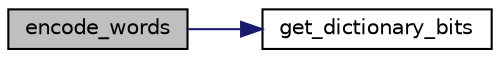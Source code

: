 digraph "encode_words"
{
 // LATEX_PDF_SIZE
  edge [fontname="Helvetica",fontsize="10",labelfontname="Helvetica",labelfontsize="10"];
  node [fontname="Helvetica",fontsize="10",shape=record];
  rankdir="LR";
  Node1 [label="encode_words",height=0.2,width=0.4,color="black", fillcolor="grey75", style="filled", fontcolor="black",tooltip="Turns a seed phrase into a binary string, using a given word list for the encoding."];
  Node1 -> Node2 [color="midnightblue",fontsize="10",style="solid",fontname="Helvetica"];
  Node2 [label="get_dictionary_bits",height=0.2,width=0.4,color="black", fillcolor="white", style="filled",URL="$namespaceword__coding.html#a61ad28767efb3623c54625c9e00276f7",tooltip="Gets the number of bits a given wordlist dictionary represents."];
}
